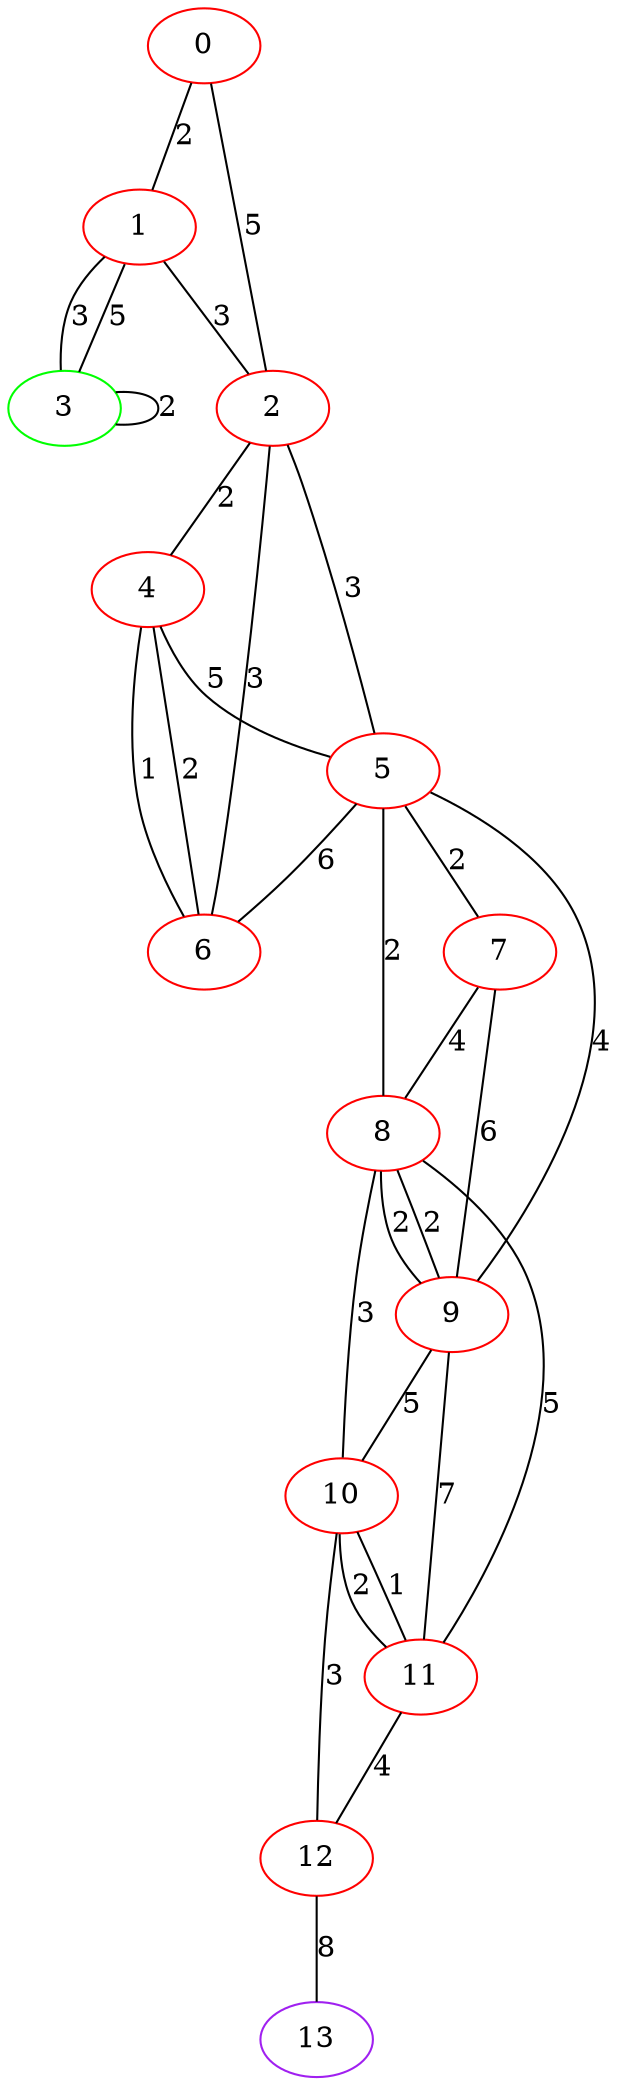 graph "" {
0 [color=red, weight=1];
1 [color=red, weight=1];
2 [color=red, weight=1];
3 [color=green, weight=2];
4 [color=red, weight=1];
5 [color=red, weight=1];
6 [color=red, weight=1];
7 [color=red, weight=1];
8 [color=red, weight=1];
9 [color=red, weight=1];
10 [color=red, weight=1];
11 [color=red, weight=1];
12 [color=red, weight=1];
13 [color=purple, weight=4];
0 -- 1  [key=0, label=2];
0 -- 2  [key=0, label=5];
1 -- 2  [key=0, label=3];
1 -- 3  [key=0, label=3];
1 -- 3  [key=1, label=5];
2 -- 4  [key=0, label=2];
2 -- 5  [key=0, label=3];
2 -- 6  [key=0, label=3];
3 -- 3  [key=0, label=2];
4 -- 5  [key=0, label=5];
4 -- 6  [key=0, label=2];
4 -- 6  [key=1, label=1];
5 -- 6  [key=0, label=6];
5 -- 7  [key=0, label=2];
5 -- 8  [key=0, label=2];
5 -- 9  [key=0, label=4];
7 -- 8  [key=0, label=4];
7 -- 9  [key=0, label=6];
8 -- 9  [key=0, label=2];
8 -- 9  [key=1, label=2];
8 -- 10  [key=0, label=3];
8 -- 11  [key=0, label=5];
9 -- 10  [key=0, label=5];
9 -- 11  [key=0, label=7];
10 -- 11  [key=0, label=1];
10 -- 11  [key=1, label=2];
10 -- 12  [key=0, label=3];
11 -- 12  [key=0, label=4];
12 -- 13  [key=0, label=8];
}
